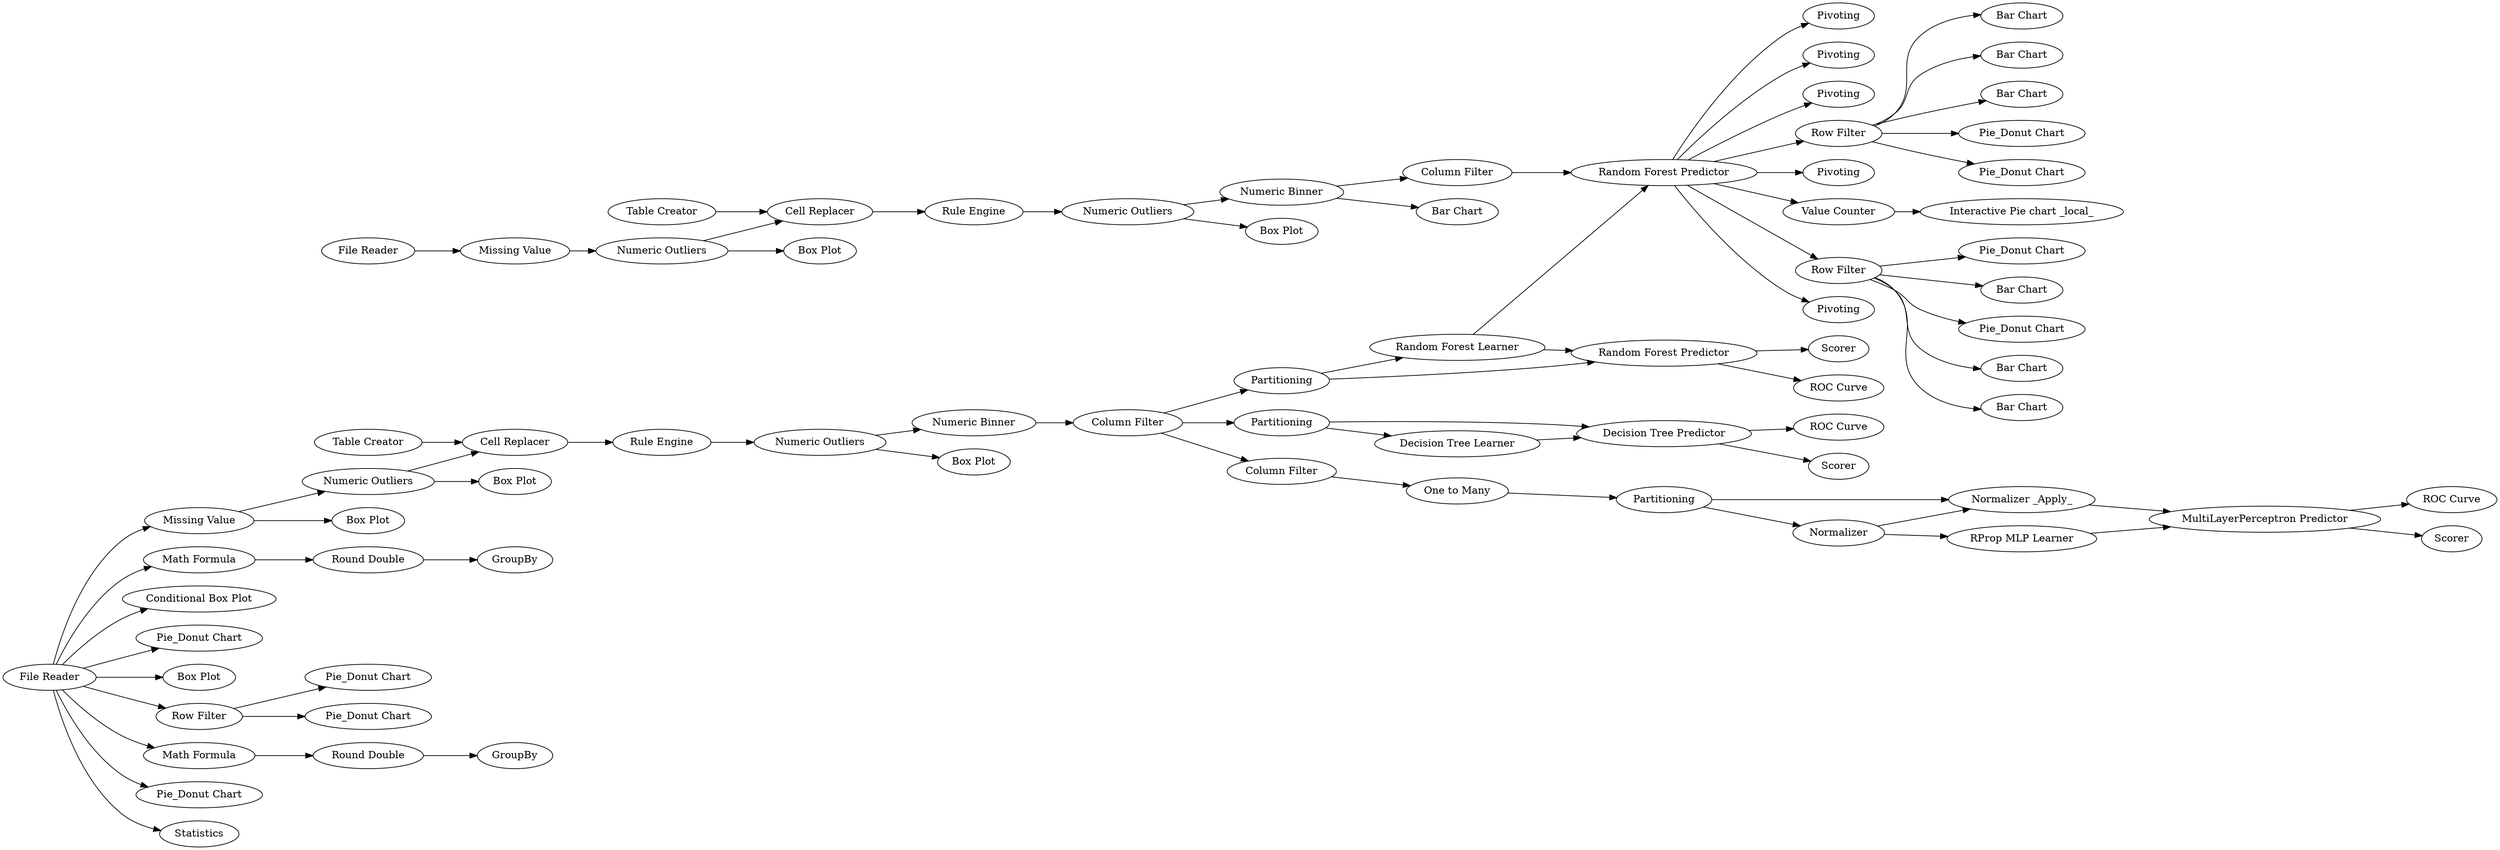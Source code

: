 digraph {
	"-2914446032455400751_125" [label=Pivoting]
	"-2914446032455400751_71" [label=Partitioning]
	"-2914446032455400751_5" [label="Math Formula"]
	"-2914446032455400751_107" [label="File Reader"]
	"-2914446032455400751_56" [label="Table Creator"]
	"-2914446032455400751_126" [label=Pivoting]
	"-2914446032455400751_58" [label="Numeric Outliers"]
	"-2914446032455400751_79" [label=Partitioning]
	"-2914446032455400751_22" [label=GroupBy]
	"-2914446032455400751_103" [label="Random Forest Predictor"]
	"-2914446032455400751_86" [label=Scorer]
	"-2914446032455400751_112" [label="Pie_Donut Chart"]
	"-2914446032455400751_63" [label="Conditional Box Plot"]
	"-2914446032455400751_98" [label="Numeric Binner"]
	"-2914446032455400751_52" [label="Rule Engine"]
	"-2914446032455400751_93" [label="Column Filter"]
	"-2914446032455400751_40" [label="Missing Value"]
	"-2914446032455400751_135" [label="Box Plot"]
	"-2914446032455400751_96" [label="Bar Chart"]
	"-2914446032455400751_2" [label="Pie_Donut Chart"]
	"-2914446032455400751_118" [label="Bar Chart"]
	"-2914446032455400751_124" [label=Pivoting]
	"-2914446032455400751_76" [label="MultiLayerPerceptron Predictor"]
	"-2914446032455400751_101" [label="Numeric Outliers"]
	"-2914446032455400751_74" [label="Normalizer _Apply_"]
	"-2914446032455400751_121" [label="Bar Chart"]
	"-2914446032455400751_89" [label="Box Plot"]
	"-2914446032455400751_29" [label="Pie_Donut Chart"]
	"-2914446032455400751_18" [label="Round Double"]
	"-2914446032455400751_66" [label="Decision Tree Predictor"]
	"-2914446032455400751_97" [label="Numeric Outliers"]
	"-2914446032455400751_88" [label="One to Many"]
	"-2914446032455400751_61" [label="Column Filter"]
	"-2914446032455400751_41" [label="Box Plot"]
	"-2914446032455400751_82" [label="Random Forest Predictor"]
	"-2914446032455400751_23" [label="Round Double"]
	"-2914446032455400751_117" [label="Pie_Donut Chart"]
	"-2914446032455400751_115" [label="Row Filter"]
	"-2914446032455400751_45" [label="Cell Replacer"]
	"-2914446032455400751_99" [label="Box Plot"]
	"-2914446032455400751_64" [label=Partitioning]
	"-2914446032455400751_109" [label="Interactive Pie chart _local_"]
	"-2914446032455400751_81" [label="Random Forest Learner"]
	"-2914446032455400751_90" [label="Table Creator"]
	"-2914446032455400751_123" [label="Bar Chart"]
	"-2914446032455400751_69" [label="ROC Curve"]
	"-2914446032455400751_87" [label="Column Filter"]
	"-2914446032455400751_92" [label="Rule Engine"]
	"-2914446032455400751_77" [label="ROC Curve"]
	"-2914446032455400751_27" [label="Row Filter"]
	"-2914446032455400751_10" [label="Math Formula"]
	"-2914446032455400751_55" [label="Numeric Binner"]
	"-2914446032455400751_75" [label="RProp MLP Learner"]
	"-2914446032455400751_110" [label="Bar Chart"]
	"-2914446032455400751_127" [label=Pivoting]
	"-2914446032455400751_51" [label="Numeric Outliers"]
	"-2914446032455400751_84" [label="ROC Curve"]
	"-2914446032455400751_28" [label="Pie_Donut Chart"]
	"-2914446032455400751_68" [label=Scorer]
	"-2914446032455400751_25" [label="Pie_Donut Chart"]
	"-2914446032455400751_129" [label="Value Counter"]
	"-2914446032455400751_1" [label="File Reader"]
	"-2914446032455400751_119" [label="Bar Chart"]
	"-2914446032455400751_122" [label="Pie_Donut Chart"]
	"-2914446032455400751_120" [label="Pie_Donut Chart"]
	"-2914446032455400751_94" [label="Cell Replacer"]
	"-2914446032455400751_73" [label=Normalizer]
	"-2914446032455400751_100" [label="Missing Value"]
	"-2914446032455400751_59" [label="Box Plot"]
	"-2914446032455400751_65" [label="Decision Tree Learner"]
	"-2914446032455400751_116" [label="Bar Chart"]
	"-2914446032455400751_78" [label=Scorer]
	"-2914446032455400751_39" [label=Statistics]
	"-2914446032455400751_114" [label="Row Filter"]
	"-2914446032455400751_60" [label="Box Plot"]
	"-2914446032455400751_128" [label=Pivoting]
	"-2914446032455400751_21" [label=GroupBy]
	"-2914446032455400751_18" -> "-2914446032455400751_21"
	"-2914446032455400751_103" -> "-2914446032455400751_125"
	"-2914446032455400751_58" -> "-2914446032455400751_59"
	"-2914446032455400751_114" -> "-2914446032455400751_110"
	"-2914446032455400751_5" -> "-2914446032455400751_18"
	"-2914446032455400751_100" -> "-2914446032455400751_97"
	"-2914446032455400751_115" -> "-2914446032455400751_119"
	"-2914446032455400751_93" -> "-2914446032455400751_103"
	"-2914446032455400751_76" -> "-2914446032455400751_77"
	"-2914446032455400751_75" -> "-2914446032455400751_76"
	"-2914446032455400751_64" -> "-2914446032455400751_65"
	"-2914446032455400751_129" -> "-2914446032455400751_109"
	"-2914446032455400751_103" -> "-2914446032455400751_127"
	"-2914446032455400751_107" -> "-2914446032455400751_100"
	"-2914446032455400751_98" -> "-2914446032455400751_93"
	"-2914446032455400751_101" -> "-2914446032455400751_98"
	"-2914446032455400751_76" -> "-2914446032455400751_78"
	"-2914446032455400751_103" -> "-2914446032455400751_126"
	"-2914446032455400751_79" -> "-2914446032455400751_81"
	"-2914446032455400751_103" -> "-2914446032455400751_124"
	"-2914446032455400751_115" -> "-2914446032455400751_123"
	"-2914446032455400751_114" -> "-2914446032455400751_116"
	"-2914446032455400751_87" -> "-2914446032455400751_88"
	"-2914446032455400751_82" -> "-2914446032455400751_86"
	"-2914446032455400751_74" -> "-2914446032455400751_76"
	"-2914446032455400751_92" -> "-2914446032455400751_101"
	"-2914446032455400751_97" -> "-2914446032455400751_94"
	"-2914446032455400751_81" -> "-2914446032455400751_103"
	"-2914446032455400751_115" -> "-2914446032455400751_121"
	"-2914446032455400751_10" -> "-2914446032455400751_23"
	"-2914446032455400751_98" -> "-2914446032455400751_96"
	"-2914446032455400751_55" -> "-2914446032455400751_61"
	"-2914446032455400751_114" -> "-2914446032455400751_118"
	"-2914446032455400751_27" -> "-2914446032455400751_29"
	"-2914446032455400751_115" -> "-2914446032455400751_120"
	"-2914446032455400751_71" -> "-2914446032455400751_73"
	"-2914446032455400751_94" -> "-2914446032455400751_92"
	"-2914446032455400751_27" -> "-2914446032455400751_25"
	"-2914446032455400751_73" -> "-2914446032455400751_75"
	"-2914446032455400751_1" -> "-2914446032455400751_5"
	"-2914446032455400751_115" -> "-2914446032455400751_122"
	"-2914446032455400751_101" -> "-2914446032455400751_99"
	"-2914446032455400751_23" -> "-2914446032455400751_22"
	"-2914446032455400751_97" -> "-2914446032455400751_89"
	"-2914446032455400751_66" -> "-2914446032455400751_69"
	"-2914446032455400751_88" -> "-2914446032455400751_71"
	"-2914446032455400751_40" -> "-2914446032455400751_58"
	"-2914446032455400751_73" -> "-2914446032455400751_74"
	"-2914446032455400751_40" -> "-2914446032455400751_135"
	"-2914446032455400751_61" -> "-2914446032455400751_64"
	"-2914446032455400751_1" -> "-2914446032455400751_10"
	"-2914446032455400751_103" -> "-2914446032455400751_114"
	"-2914446032455400751_1" -> "-2914446032455400751_27"
	"-2914446032455400751_64" -> "-2914446032455400751_66"
	"-2914446032455400751_103" -> "-2914446032455400751_128"
	"-2914446032455400751_1" -> "-2914446032455400751_28"
	"-2914446032455400751_1" -> "-2914446032455400751_40"
	"-2914446032455400751_61" -> "-2914446032455400751_87"
	"-2914446032455400751_51" -> "-2914446032455400751_55"
	"-2914446032455400751_103" -> "-2914446032455400751_115"
	"-2914446032455400751_90" -> "-2914446032455400751_94"
	"-2914446032455400751_56" -> "-2914446032455400751_45"
	"-2914446032455400751_1" -> "-2914446032455400751_41"
	"-2914446032455400751_1" -> "-2914446032455400751_39"
	"-2914446032455400751_66" -> "-2914446032455400751_68"
	"-2914446032455400751_79" -> "-2914446032455400751_82"
	"-2914446032455400751_1" -> "-2914446032455400751_2"
	"-2914446032455400751_61" -> "-2914446032455400751_79"
	"-2914446032455400751_1" -> "-2914446032455400751_63"
	"-2914446032455400751_58" -> "-2914446032455400751_45"
	"-2914446032455400751_81" -> "-2914446032455400751_82"
	"-2914446032455400751_51" -> "-2914446032455400751_60"
	"-2914446032455400751_114" -> "-2914446032455400751_117"
	"-2914446032455400751_82" -> "-2914446032455400751_84"
	"-2914446032455400751_103" -> "-2914446032455400751_129"
	"-2914446032455400751_114" -> "-2914446032455400751_112"
	"-2914446032455400751_45" -> "-2914446032455400751_52"
	"-2914446032455400751_52" -> "-2914446032455400751_51"
	"-2914446032455400751_65" -> "-2914446032455400751_66"
	"-2914446032455400751_71" -> "-2914446032455400751_74"
	rankdir=LR
}
